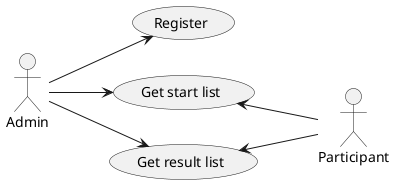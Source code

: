 ﻿@startuml

left to right direction

Admin --> (Register)
Admin --> (Get start list)
Admin --> (Get result list)
(Get start list) <-- Participant
(Get result list) <-- Participant

@enduml
